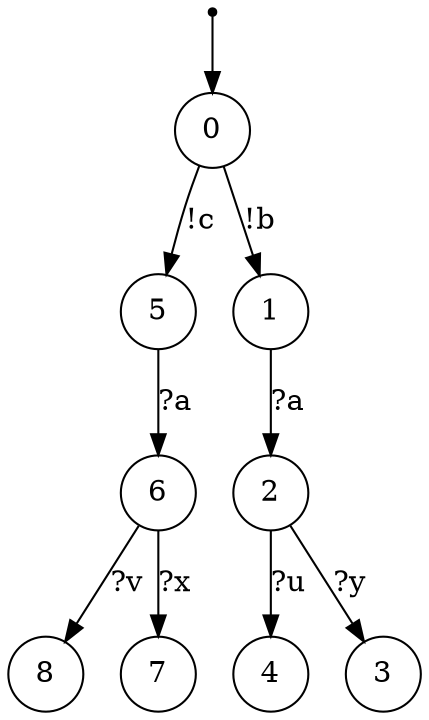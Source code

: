 digraph {
 node [shape=point] ENTRY
 node [shape=circle]
 ENTRY -> 0
0 -> 5 [label="!c"]
5 -> 6 [label="?a"]
6 -> 8 [label="?v"]
6 -> 7 [label="?x"]
0 -> 1 [label="!b"]
1 -> 2 [label="?a"]
2 -> 4 [label="?u"]
2 -> 3 [label="?y"]
}